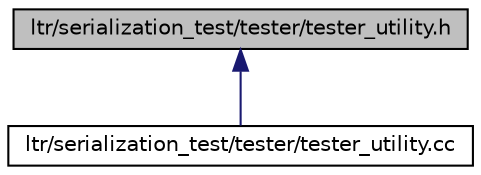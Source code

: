 digraph G
{
  edge [fontname="Helvetica",fontsize="10",labelfontname="Helvetica",labelfontsize="10"];
  node [fontname="Helvetica",fontsize="10",shape=record];
  Node1 [label="ltr/serialization_test/tester/tester_utility.h",height=0.2,width=0.4,color="black", fillcolor="grey75", style="filled" fontcolor="black"];
  Node1 -> Node2 [dir="back",color="midnightblue",fontsize="10",style="solid",fontname="Helvetica"];
  Node2 [label="ltr/serialization_test/tester/tester_utility.cc",height=0.2,width=0.4,color="black", fillcolor="white", style="filled",URL="$tester__utility_8cc.html"];
}

